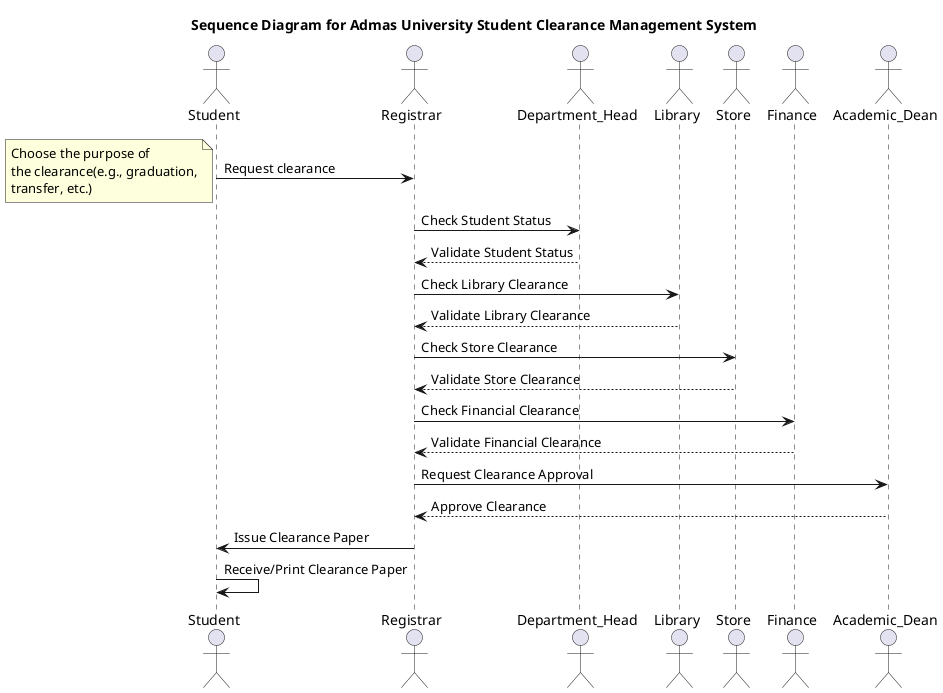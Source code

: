 @startuml seq_diagram

/'Title of the diagram'/
title Sequence Diagram for Admas University Student Clearance Management System

/'Participants Of the System'/
actor Student as Student
actor Registrar as Registrar
actor Department_Head as Department_Head
actor Library as Library
actor Store as Store
actor Finance as Finance
actor Academic_Dean as Academic_Dean

/'Sequence of events'/
Student -> Registrar: Request clearance
note left
Choose the purpose of 
the clearance(e.g., graduation,
transfer, etc.)
end note
Registrar -> Department_Head: Check Student Status
Department_Head --> Registrar: Validate Student Status 
Registrar -> Library: Check Library Clearance
Library --> Registrar: Validate Library Clearance
Registrar -> Store: Check Store Clearance
Store --> Registrar: Validate Store Clearance
Registrar -> Finance: Check Financial Clearance
Finance --> Registrar: Validate Financial Clearance
Registrar -> Academic_Dean: Request Clearance Approval
Academic_Dean --> Registrar: Approve Clearance
Registrar -> Student: Issue Clearance Paper
Student -> Student: Receive/Print Clearance Paper




@enduml
